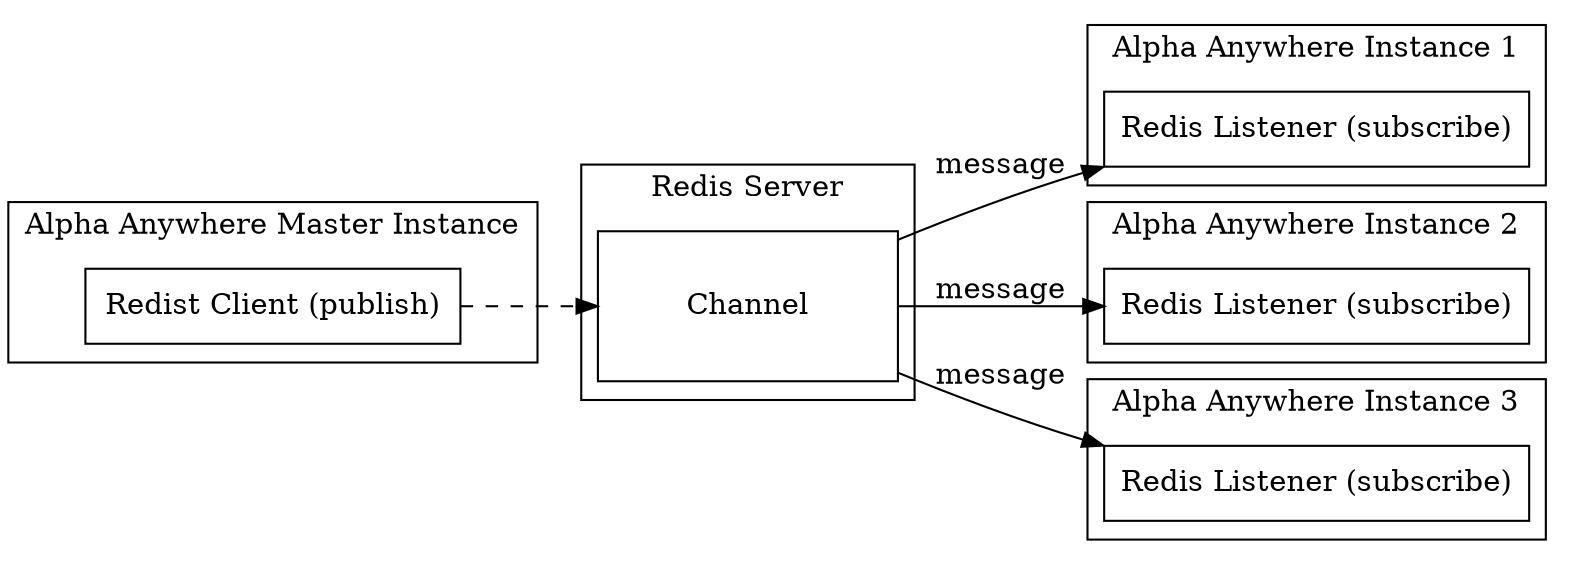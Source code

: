digraph G {
   rankdir=LR    
   node [shape=record];
   subgraph clusterA {
       label="Alpha Anywhere Instance 1"
       im1 [label="<m>Redis Listener (subscribe)",shape=record,width=2.5];
   }
   subgraph clusterB {
      label="Alpha Anywhere Instance 2"
      im2 [label="<m>Redis Listener (subscribe)",shape=record,width=2.5];
   }
   subgraph clusterC {
      label="Alpha Anywhere Instance 3"
      im3 [label="<m>Redis Listener (subscribe)",shape=record,width=2.5];
   }
   subgraph clusterD {
     label="Alpha Anywhere Master Instance"
     im4 [label="<m>Redist Client (publish)",shape=record,width=2.5];
   }
   subgraph clusterE {
       label="Redis Server"
       q1 [label="<m>Channel",shape=record,width=2,height=1];
   }
   im4:m -> q1:m [style=dashed]
   q1:m -> im1:m [label="message"]
   q1:m -> im2:m [label="message"]
   q1:m -> im3:m [label="message"]
}
